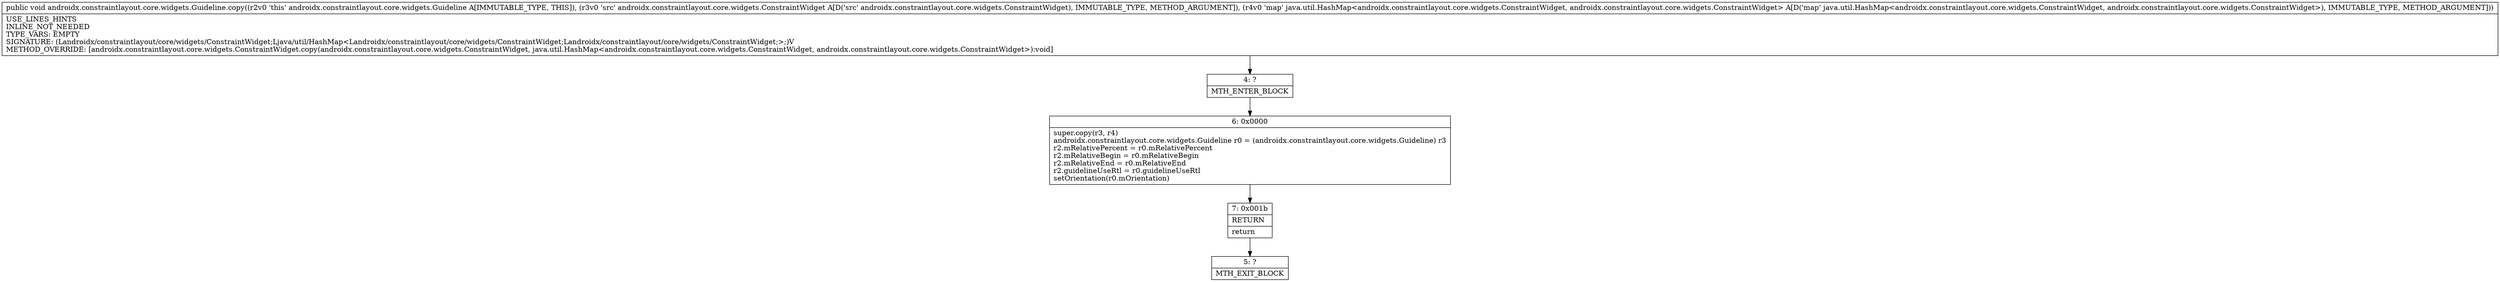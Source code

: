 digraph "CFG forandroidx.constraintlayout.core.widgets.Guideline.copy(Landroidx\/constraintlayout\/core\/widgets\/ConstraintWidget;Ljava\/util\/HashMap;)V" {
Node_4 [shape=record,label="{4\:\ ?|MTH_ENTER_BLOCK\l}"];
Node_6 [shape=record,label="{6\:\ 0x0000|super.copy(r3, r4)\landroidx.constraintlayout.core.widgets.Guideline r0 = (androidx.constraintlayout.core.widgets.Guideline) r3\lr2.mRelativePercent = r0.mRelativePercent\lr2.mRelativeBegin = r0.mRelativeBegin\lr2.mRelativeEnd = r0.mRelativeEnd\lr2.guidelineUseRtl = r0.guidelineUseRtl\lsetOrientation(r0.mOrientation)\l}"];
Node_7 [shape=record,label="{7\:\ 0x001b|RETURN\l|return\l}"];
Node_5 [shape=record,label="{5\:\ ?|MTH_EXIT_BLOCK\l}"];
MethodNode[shape=record,label="{public void androidx.constraintlayout.core.widgets.Guideline.copy((r2v0 'this' androidx.constraintlayout.core.widgets.Guideline A[IMMUTABLE_TYPE, THIS]), (r3v0 'src' androidx.constraintlayout.core.widgets.ConstraintWidget A[D('src' androidx.constraintlayout.core.widgets.ConstraintWidget), IMMUTABLE_TYPE, METHOD_ARGUMENT]), (r4v0 'map' java.util.HashMap\<androidx.constraintlayout.core.widgets.ConstraintWidget, androidx.constraintlayout.core.widgets.ConstraintWidget\> A[D('map' java.util.HashMap\<androidx.constraintlayout.core.widgets.ConstraintWidget, androidx.constraintlayout.core.widgets.ConstraintWidget\>), IMMUTABLE_TYPE, METHOD_ARGUMENT]))  | USE_LINES_HINTS\lINLINE_NOT_NEEDED\lTYPE_VARS: EMPTY\lSIGNATURE: (Landroidx\/constraintlayout\/core\/widgets\/ConstraintWidget;Ljava\/util\/HashMap\<Landroidx\/constraintlayout\/core\/widgets\/ConstraintWidget;Landroidx\/constraintlayout\/core\/widgets\/ConstraintWidget;\>;)V\lMETHOD_OVERRIDE: [androidx.constraintlayout.core.widgets.ConstraintWidget.copy(androidx.constraintlayout.core.widgets.ConstraintWidget, java.util.HashMap\<androidx.constraintlayout.core.widgets.ConstraintWidget, androidx.constraintlayout.core.widgets.ConstraintWidget\>):void]\l}"];
MethodNode -> Node_4;Node_4 -> Node_6;
Node_6 -> Node_7;
Node_7 -> Node_5;
}

